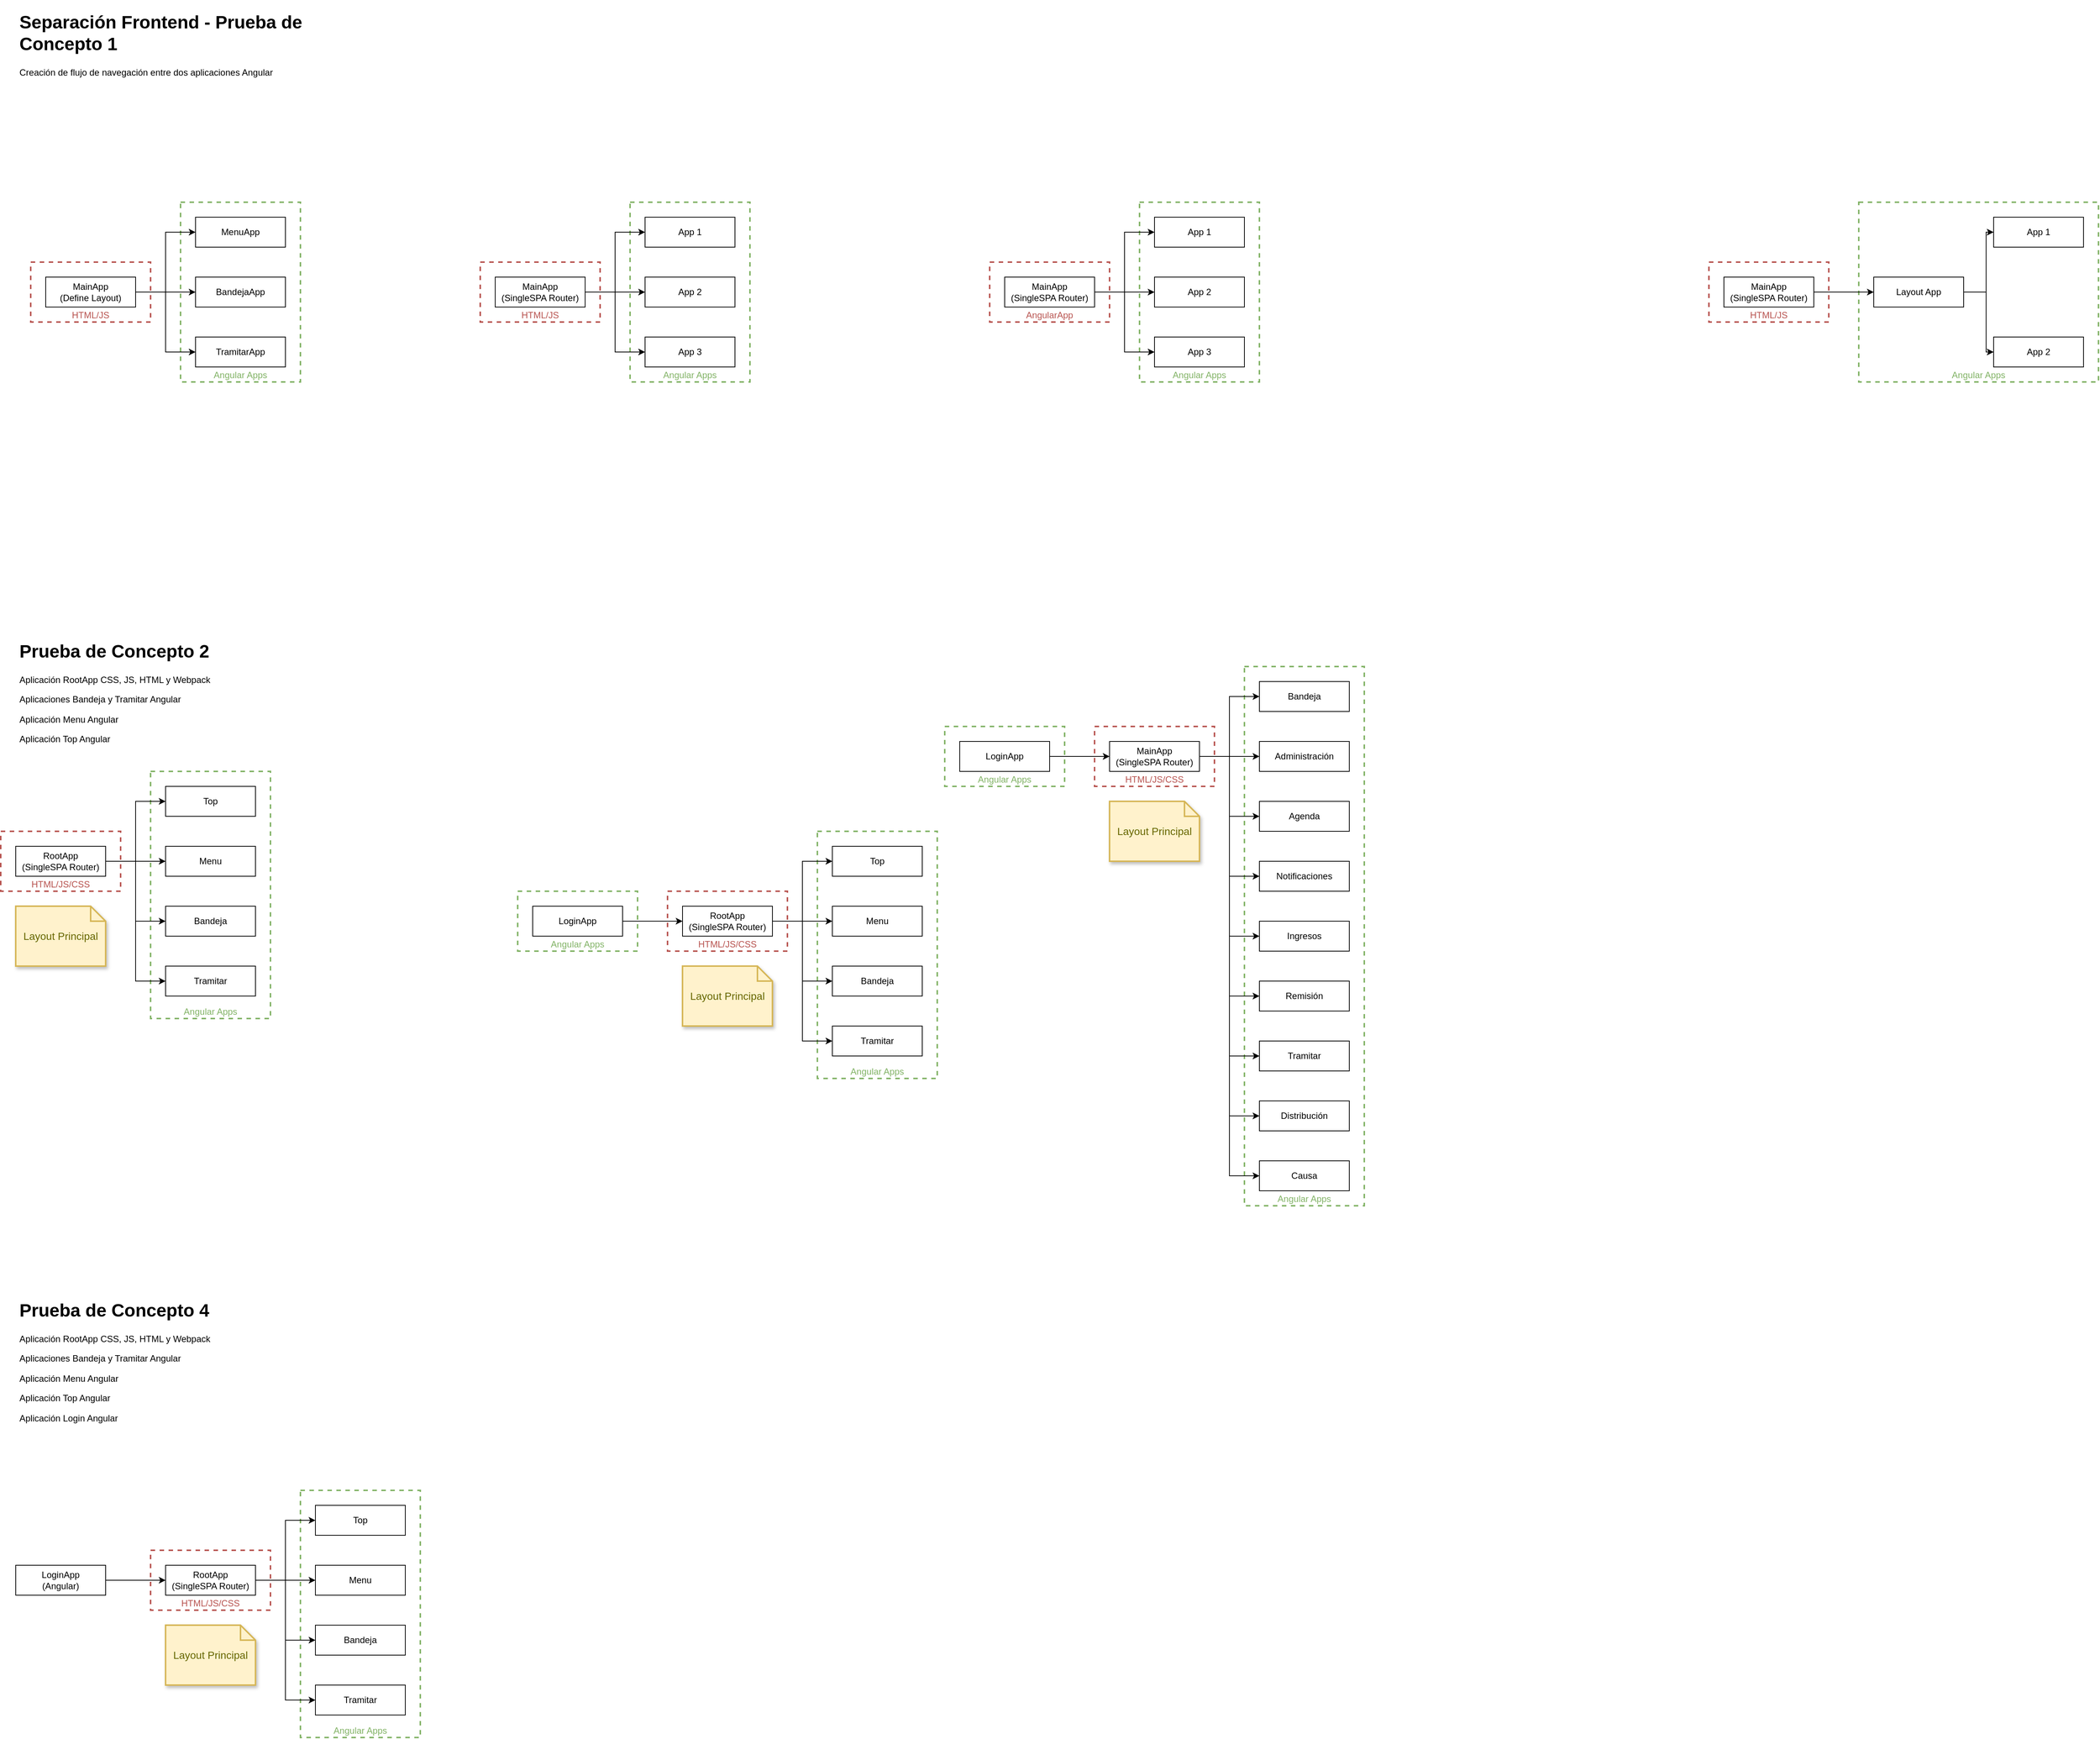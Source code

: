 <mxfile version="13.4.0"><diagram id="Vb8aviqsLhyO0Ui8ZLO5" name="Page-1"><mxGraphModel dx="805" dy="766" grid="1" gridSize="10" guides="1" tooltips="1" connect="1" arrows="1" fold="1" page="1" pageScale="1" pageWidth="1100" pageHeight="850" math="0" shadow="0"><root><mxCell id="0"/><mxCell id="1" parent="0"/><mxCell id="mOpmwvCskviIG_mTbvnF-12" value="Angular Apps" style="rounded=0;whiteSpace=wrap;html=1;dashed=1;fillColor=none;strokeColor=#82b366;strokeWidth=2;verticalAlign=bottom;fontColor=#82B366;" parent="1" vertex="1"><mxGeometry x="1280" y="1000" width="160" height="80" as="geometry"/></mxCell><mxCell id="gZjC57oEC1_uh9npIZx5-14" value="Angular Apps" style="rounded=0;whiteSpace=wrap;html=1;dashed=1;fillColor=none;strokeColor=#82b366;strokeWidth=2;verticalAlign=bottom;fontColor=#82B366;" parent="1" vertex="1"><mxGeometry x="260" y="300" width="160" height="240" as="geometry"/></mxCell><mxCell id="gZjC57oEC1_uh9npIZx5-13" value="HTML/JS" style="rounded=0;whiteSpace=wrap;html=1;dashed=1;fillColor=none;strokeColor=#b85450;strokeWidth=2;fontColor=#B85450;verticalAlign=bottom;" parent="1" vertex="1"><mxGeometry x="60" y="380" width="160" height="80" as="geometry"/></mxCell><mxCell id="gZjC57oEC1_uh9npIZx5-3" value="" style="edgeStyle=orthogonalEdgeStyle;rounded=0;orthogonalLoop=1;jettySize=auto;html=1;" parent="1" source="gZjC57oEC1_uh9npIZx5-1" target="gZjC57oEC1_uh9npIZx5-2" edge="1"><mxGeometry relative="1" as="geometry"><Array as="points"><mxPoint x="240" y="420"/><mxPoint x="240" y="500"/></Array></mxGeometry></mxCell><mxCell id="gZjC57oEC1_uh9npIZx5-5" style="edgeStyle=orthogonalEdgeStyle;rounded=0;orthogonalLoop=1;jettySize=auto;html=1;exitX=1;exitY=0.5;exitDx=0;exitDy=0;entryX=0;entryY=0.5;entryDx=0;entryDy=0;" parent="1" source="gZjC57oEC1_uh9npIZx5-1" target="gZjC57oEC1_uh9npIZx5-4" edge="1"><mxGeometry relative="1" as="geometry"/></mxCell><mxCell id="gZjC57oEC1_uh9npIZx5-7" style="edgeStyle=orthogonalEdgeStyle;rounded=0;orthogonalLoop=1;jettySize=auto;html=1;exitX=1;exitY=0.5;exitDx=0;exitDy=0;entryX=0;entryY=0.5;entryDx=0;entryDy=0;" parent="1" source="gZjC57oEC1_uh9npIZx5-1" target="gZjC57oEC1_uh9npIZx5-6" edge="1"><mxGeometry relative="1" as="geometry"/></mxCell><mxCell id="gZjC57oEC1_uh9npIZx5-1" value="MainApp&lt;br&gt;(Define Layout)" style="rounded=0;whiteSpace=wrap;html=1;" parent="1" vertex="1"><mxGeometry x="80" y="400" width="120" height="40" as="geometry"/></mxCell><mxCell id="gZjC57oEC1_uh9npIZx5-2" value="TramitarApp" style="rounded=0;whiteSpace=wrap;html=1;" parent="1" vertex="1"><mxGeometry x="280" y="480" width="120" height="40" as="geometry"/></mxCell><mxCell id="gZjC57oEC1_uh9npIZx5-4" value="BandejaApp" style="rounded=0;whiteSpace=wrap;html=1;" parent="1" vertex="1"><mxGeometry x="280" y="400" width="120" height="40" as="geometry"/></mxCell><mxCell id="gZjC57oEC1_uh9npIZx5-6" value="MenuApp" style="rounded=0;whiteSpace=wrap;html=1;" parent="1" vertex="1"><mxGeometry x="280" y="320" width="120" height="40" as="geometry"/></mxCell><mxCell id="gZjC57oEC1_uh9npIZx5-15" value="&lt;h1&gt;Separación Frontend - Prueba de Concepto 1&lt;/h1&gt;&lt;p&gt;Creación de flujo de navegación entre dos aplicaciones Angular&lt;/p&gt;" style="text;html=1;spacing=5;spacingTop=-20;whiteSpace=wrap;overflow=hidden;rounded=0;dashed=1;" parent="1" vertex="1"><mxGeometry x="40" y="40" width="430" height="120" as="geometry"/></mxCell><mxCell id="mgebkkH_Tks-zz3Y8ocm-1" value="Angular Apps" style="rounded=0;whiteSpace=wrap;html=1;dashed=1;fillColor=none;strokeColor=#82b366;strokeWidth=2;verticalAlign=bottom;fontColor=#82B366;" parent="1" vertex="1"><mxGeometry x="860" y="300" width="160" height="240" as="geometry"/></mxCell><mxCell id="mgebkkH_Tks-zz3Y8ocm-2" value="HTML/JS" style="rounded=0;whiteSpace=wrap;html=1;dashed=1;fillColor=none;strokeColor=#b85450;strokeWidth=2;fontColor=#B85450;verticalAlign=bottom;" parent="1" vertex="1"><mxGeometry x="660" y="380" width="160" height="80" as="geometry"/></mxCell><mxCell id="mgebkkH_Tks-zz3Y8ocm-3" value="" style="edgeStyle=orthogonalEdgeStyle;rounded=0;orthogonalLoop=1;jettySize=auto;html=1;" parent="1" source="mgebkkH_Tks-zz3Y8ocm-6" target="mgebkkH_Tks-zz3Y8ocm-7" edge="1"><mxGeometry relative="1" as="geometry"><Array as="points"><mxPoint x="840" y="420"/><mxPoint x="840" y="500"/></Array></mxGeometry></mxCell><mxCell id="mgebkkH_Tks-zz3Y8ocm-4" style="edgeStyle=orthogonalEdgeStyle;rounded=0;orthogonalLoop=1;jettySize=auto;html=1;exitX=1;exitY=0.5;exitDx=0;exitDy=0;entryX=0;entryY=0.5;entryDx=0;entryDy=0;" parent="1" source="mgebkkH_Tks-zz3Y8ocm-6" target="mgebkkH_Tks-zz3Y8ocm-8" edge="1"><mxGeometry relative="1" as="geometry"/></mxCell><mxCell id="mgebkkH_Tks-zz3Y8ocm-5" style="edgeStyle=orthogonalEdgeStyle;rounded=0;orthogonalLoop=1;jettySize=auto;html=1;exitX=1;exitY=0.5;exitDx=0;exitDy=0;entryX=0;entryY=0.5;entryDx=0;entryDy=0;" parent="1" source="mgebkkH_Tks-zz3Y8ocm-6" target="mgebkkH_Tks-zz3Y8ocm-9" edge="1"><mxGeometry relative="1" as="geometry"/></mxCell><mxCell id="mgebkkH_Tks-zz3Y8ocm-6" value="MainApp&lt;br&gt;(SingleSPA Router)" style="rounded=0;whiteSpace=wrap;html=1;" parent="1" vertex="1"><mxGeometry x="680" y="400" width="120" height="40" as="geometry"/></mxCell><mxCell id="mgebkkH_Tks-zz3Y8ocm-7" value="App 3" style="rounded=0;whiteSpace=wrap;html=1;" parent="1" vertex="1"><mxGeometry x="880" y="480" width="120" height="40" as="geometry"/></mxCell><mxCell id="mgebkkH_Tks-zz3Y8ocm-8" value="App 2" style="rounded=0;whiteSpace=wrap;html=1;" parent="1" vertex="1"><mxGeometry x="880" y="400" width="120" height="40" as="geometry"/></mxCell><mxCell id="mgebkkH_Tks-zz3Y8ocm-9" value="App 1" style="rounded=0;whiteSpace=wrap;html=1;" parent="1" vertex="1"><mxGeometry x="880" y="320" width="120" height="40" as="geometry"/></mxCell><mxCell id="mgebkkH_Tks-zz3Y8ocm-10" value="Angular Apps" style="rounded=0;whiteSpace=wrap;html=1;dashed=1;fillColor=none;strokeColor=#82b366;strokeWidth=2;verticalAlign=bottom;fontColor=#82B366;" parent="1" vertex="1"><mxGeometry x="2500" y="300" width="320" height="240" as="geometry"/></mxCell><mxCell id="mgebkkH_Tks-zz3Y8ocm-11" value="HTML/JS" style="rounded=0;whiteSpace=wrap;html=1;dashed=1;fillColor=none;strokeColor=#b85450;strokeWidth=2;fontColor=#B85450;verticalAlign=bottom;" parent="1" vertex="1"><mxGeometry x="2300" y="380" width="160" height="80" as="geometry"/></mxCell><mxCell id="mgebkkH_Tks-zz3Y8ocm-12" value="" style="edgeStyle=orthogonalEdgeStyle;rounded=0;orthogonalLoop=1;jettySize=auto;html=1;exitX=1;exitY=0.5;exitDx=0;exitDy=0;" parent="1" source="mgebkkH_Tks-zz3Y8ocm-17" target="mgebkkH_Tks-zz3Y8ocm-16" edge="1"><mxGeometry relative="1" as="geometry"><Array as="points"><mxPoint x="2670" y="420"/><mxPoint x="2670" y="500"/></Array></mxGeometry></mxCell><mxCell id="mgebkkH_Tks-zz3Y8ocm-13" style="edgeStyle=orthogonalEdgeStyle;rounded=0;orthogonalLoop=1;jettySize=auto;html=1;exitX=1;exitY=0.5;exitDx=0;exitDy=0;entryX=0;entryY=0.5;entryDx=0;entryDy=0;" parent="1" source="mgebkkH_Tks-zz3Y8ocm-15" target="mgebkkH_Tks-zz3Y8ocm-17" edge="1"><mxGeometry relative="1" as="geometry"/></mxCell><mxCell id="mgebkkH_Tks-zz3Y8ocm-14" style="edgeStyle=orthogonalEdgeStyle;rounded=0;orthogonalLoop=1;jettySize=auto;html=1;exitX=1;exitY=0.5;exitDx=0;exitDy=0;entryX=0;entryY=0.5;entryDx=0;entryDy=0;" parent="1" source="mgebkkH_Tks-zz3Y8ocm-17" target="mgebkkH_Tks-zz3Y8ocm-18" edge="1"><mxGeometry relative="1" as="geometry"><Array as="points"><mxPoint x="2670" y="420"/><mxPoint x="2670" y="340"/></Array></mxGeometry></mxCell><mxCell id="mgebkkH_Tks-zz3Y8ocm-15" value="MainApp&lt;br&gt;(SingleSPA Router)" style="rounded=0;whiteSpace=wrap;html=1;" parent="1" vertex="1"><mxGeometry x="2320" y="400" width="120" height="40" as="geometry"/></mxCell><mxCell id="mgebkkH_Tks-zz3Y8ocm-16" value="App 2" style="rounded=0;whiteSpace=wrap;html=1;" parent="1" vertex="1"><mxGeometry x="2680" y="480" width="120" height="40" as="geometry"/></mxCell><mxCell id="mgebkkH_Tks-zz3Y8ocm-17" value="Layout App" style="rounded=0;whiteSpace=wrap;html=1;" parent="1" vertex="1"><mxGeometry x="2520" y="400" width="120" height="40" as="geometry"/></mxCell><mxCell id="mgebkkH_Tks-zz3Y8ocm-18" value="App 1" style="rounded=0;whiteSpace=wrap;html=1;" parent="1" vertex="1"><mxGeometry x="2680" y="320" width="120" height="40" as="geometry"/></mxCell><mxCell id="mgebkkH_Tks-zz3Y8ocm-19" value="Angular Apps" style="rounded=0;whiteSpace=wrap;html=1;dashed=1;fillColor=none;strokeColor=#82b366;strokeWidth=2;verticalAlign=bottom;fontColor=#82B366;" parent="1" vertex="1"><mxGeometry x="1540" y="300" width="160" height="240" as="geometry"/></mxCell><mxCell id="mgebkkH_Tks-zz3Y8ocm-20" value="AngularApp" style="rounded=0;whiteSpace=wrap;html=1;dashed=1;fillColor=none;strokeColor=#b85450;strokeWidth=2;fontColor=#B85450;verticalAlign=bottom;" parent="1" vertex="1"><mxGeometry x="1340" y="380" width="160" height="80" as="geometry"/></mxCell><mxCell id="mgebkkH_Tks-zz3Y8ocm-21" value="" style="edgeStyle=orthogonalEdgeStyle;rounded=0;orthogonalLoop=1;jettySize=auto;html=1;" parent="1" source="mgebkkH_Tks-zz3Y8ocm-24" target="mgebkkH_Tks-zz3Y8ocm-25" edge="1"><mxGeometry relative="1" as="geometry"><Array as="points"><mxPoint x="1520" y="420"/><mxPoint x="1520" y="500"/></Array></mxGeometry></mxCell><mxCell id="mgebkkH_Tks-zz3Y8ocm-22" style="edgeStyle=orthogonalEdgeStyle;rounded=0;orthogonalLoop=1;jettySize=auto;html=1;exitX=1;exitY=0.5;exitDx=0;exitDy=0;entryX=0;entryY=0.5;entryDx=0;entryDy=0;" parent="1" source="mgebkkH_Tks-zz3Y8ocm-24" target="mgebkkH_Tks-zz3Y8ocm-26" edge="1"><mxGeometry relative="1" as="geometry"/></mxCell><mxCell id="mgebkkH_Tks-zz3Y8ocm-23" style="edgeStyle=orthogonalEdgeStyle;rounded=0;orthogonalLoop=1;jettySize=auto;html=1;exitX=1;exitY=0.5;exitDx=0;exitDy=0;entryX=0;entryY=0.5;entryDx=0;entryDy=0;" parent="1" source="mgebkkH_Tks-zz3Y8ocm-24" target="mgebkkH_Tks-zz3Y8ocm-27" edge="1"><mxGeometry relative="1" as="geometry"/></mxCell><mxCell id="mgebkkH_Tks-zz3Y8ocm-24" value="MainApp&lt;br&gt;(SingleSPA Router)" style="rounded=0;whiteSpace=wrap;html=1;" parent="1" vertex="1"><mxGeometry x="1360" y="400" width="120" height="40" as="geometry"/></mxCell><mxCell id="mgebkkH_Tks-zz3Y8ocm-25" value="App 3" style="rounded=0;whiteSpace=wrap;html=1;" parent="1" vertex="1"><mxGeometry x="1560" y="480" width="120" height="40" as="geometry"/></mxCell><mxCell id="mgebkkH_Tks-zz3Y8ocm-26" value="App 2" style="rounded=0;whiteSpace=wrap;html=1;" parent="1" vertex="1"><mxGeometry x="1560" y="400" width="120" height="40" as="geometry"/></mxCell><mxCell id="mgebkkH_Tks-zz3Y8ocm-27" value="App 1" style="rounded=0;whiteSpace=wrap;html=1;" parent="1" vertex="1"><mxGeometry x="1560" y="320" width="120" height="40" as="geometry"/></mxCell><mxCell id="mOpmwvCskviIG_mTbvnF-1" value="Angular Apps" style="rounded=0;whiteSpace=wrap;html=1;dashed=1;fillColor=none;strokeColor=#82b366;strokeWidth=2;verticalAlign=bottom;fontColor=#82B366;" parent="1" vertex="1"><mxGeometry x="1680" y="920" width="160" height="720" as="geometry"/></mxCell><mxCell id="mOpmwvCskviIG_mTbvnF-2" value="HTML/JS/CSS" style="rounded=0;whiteSpace=wrap;html=1;dashed=1;fillColor=none;strokeColor=#b85450;strokeWidth=2;fontColor=#B85450;verticalAlign=bottom;" parent="1" vertex="1"><mxGeometry x="1480" y="1000" width="160" height="80" as="geometry"/></mxCell><mxCell id="mOpmwvCskviIG_mTbvnF-3" value="" style="edgeStyle=orthogonalEdgeStyle;rounded=0;orthogonalLoop=1;jettySize=auto;html=1;" parent="1" source="mOpmwvCskviIG_mTbvnF-6" target="mOpmwvCskviIG_mTbvnF-7" edge="1"><mxGeometry relative="1" as="geometry"><Array as="points"><mxPoint x="1660" y="1040"/><mxPoint x="1660" y="1120"/></Array></mxGeometry></mxCell><mxCell id="mOpmwvCskviIG_mTbvnF-4" style="edgeStyle=orthogonalEdgeStyle;rounded=0;orthogonalLoop=1;jettySize=auto;html=1;exitX=1;exitY=0.5;exitDx=0;exitDy=0;entryX=0;entryY=0.5;entryDx=0;entryDy=0;" parent="1" source="mOpmwvCskviIG_mTbvnF-6" target="mOpmwvCskviIG_mTbvnF-8" edge="1"><mxGeometry relative="1" as="geometry"/></mxCell><mxCell id="mOpmwvCskviIG_mTbvnF-5" style="edgeStyle=orthogonalEdgeStyle;rounded=0;orthogonalLoop=1;jettySize=auto;html=1;exitX=1;exitY=0.5;exitDx=0;exitDy=0;entryX=0;entryY=0.5;entryDx=0;entryDy=0;" parent="1" source="mOpmwvCskviIG_mTbvnF-6" target="mOpmwvCskviIG_mTbvnF-9" edge="1"><mxGeometry relative="1" as="geometry"/></mxCell><mxCell id="mOpmwvCskviIG_mTbvnF-15" style="edgeStyle=orthogonalEdgeStyle;rounded=0;orthogonalLoop=1;jettySize=auto;html=1;exitX=1;exitY=0.5;exitDx=0;exitDy=0;entryX=0;entryY=0.5;entryDx=0;entryDy=0;" parent="1" source="mOpmwvCskviIG_mTbvnF-6" target="mOpmwvCskviIG_mTbvnF-14" edge="1"><mxGeometry relative="1" as="geometry"/></mxCell><mxCell id="mOpmwvCskviIG_mTbvnF-19" style="edgeStyle=orthogonalEdgeStyle;rounded=0;orthogonalLoop=1;jettySize=auto;html=1;exitX=1;exitY=0.5;exitDx=0;exitDy=0;entryX=0;entryY=0.5;entryDx=0;entryDy=0;" parent="1" source="mOpmwvCskviIG_mTbvnF-6" target="mOpmwvCskviIG_mTbvnF-18" edge="1"><mxGeometry relative="1" as="geometry"/></mxCell><mxCell id="mOpmwvCskviIG_mTbvnF-23" style="edgeStyle=orthogonalEdgeStyle;rounded=0;orthogonalLoop=1;jettySize=auto;html=1;exitX=1;exitY=0.5;exitDx=0;exitDy=0;entryX=0;entryY=0.5;entryDx=0;entryDy=0;" parent="1" source="mOpmwvCskviIG_mTbvnF-6" target="mOpmwvCskviIG_mTbvnF-20" edge="1"><mxGeometry relative="1" as="geometry"/></mxCell><mxCell id="mOpmwvCskviIG_mTbvnF-24" style="edgeStyle=orthogonalEdgeStyle;rounded=0;orthogonalLoop=1;jettySize=auto;html=1;exitX=1;exitY=0.5;exitDx=0;exitDy=0;entryX=0;entryY=0.5;entryDx=0;entryDy=0;" parent="1" source="mOpmwvCskviIG_mTbvnF-6" target="mOpmwvCskviIG_mTbvnF-21" edge="1"><mxGeometry relative="1" as="geometry"/></mxCell><mxCell id="mOpmwvCskviIG_mTbvnF-25" style="edgeStyle=orthogonalEdgeStyle;rounded=0;orthogonalLoop=1;jettySize=auto;html=1;exitX=1;exitY=0.5;exitDx=0;exitDy=0;entryX=0;entryY=0.5;entryDx=0;entryDy=0;" parent="1" source="mOpmwvCskviIG_mTbvnF-6" target="mOpmwvCskviIG_mTbvnF-22" edge="1"><mxGeometry relative="1" as="geometry"/></mxCell><mxCell id="mOpmwvCskviIG_mTbvnF-27" style="edgeStyle=orthogonalEdgeStyle;rounded=0;orthogonalLoop=1;jettySize=auto;html=1;exitX=1;exitY=0.5;exitDx=0;exitDy=0;entryX=0;entryY=0.5;entryDx=0;entryDy=0;" parent="1" source="mOpmwvCskviIG_mTbvnF-6" target="mOpmwvCskviIG_mTbvnF-26" edge="1"><mxGeometry relative="1" as="geometry"/></mxCell><mxCell id="mOpmwvCskviIG_mTbvnF-6" value="MainApp&lt;br&gt;(SingleSPA Router)" style="rounded=0;whiteSpace=wrap;html=1;" parent="1" vertex="1"><mxGeometry x="1500" y="1020" width="120" height="40" as="geometry"/></mxCell><mxCell id="mOpmwvCskviIG_mTbvnF-7" value="Agenda" style="rounded=0;whiteSpace=wrap;html=1;" parent="1" vertex="1"><mxGeometry x="1700" y="1100" width="120" height="40" as="geometry"/></mxCell><mxCell id="mOpmwvCskviIG_mTbvnF-8" value="Administración" style="rounded=0;whiteSpace=wrap;html=1;" parent="1" vertex="1"><mxGeometry x="1700" y="1020" width="120" height="40" as="geometry"/></mxCell><mxCell id="mOpmwvCskviIG_mTbvnF-9" value="Bandeja" style="rounded=0;whiteSpace=wrap;html=1;" parent="1" vertex="1"><mxGeometry x="1700" y="940" width="120" height="40" as="geometry"/></mxCell><mxCell id="mOpmwvCskviIG_mTbvnF-13" style="edgeStyle=orthogonalEdgeStyle;rounded=0;orthogonalLoop=1;jettySize=auto;html=1;exitX=1;exitY=0.5;exitDx=0;exitDy=0;entryX=0;entryY=0.5;entryDx=0;entryDy=0;" parent="1" source="mOpmwvCskviIG_mTbvnF-10" target="mOpmwvCskviIG_mTbvnF-6" edge="1"><mxGeometry relative="1" as="geometry"/></mxCell><mxCell id="mOpmwvCskviIG_mTbvnF-10" value="LoginApp" style="rounded=0;whiteSpace=wrap;html=1;" parent="1" vertex="1"><mxGeometry x="1300" y="1020" width="120" height="40" as="geometry"/></mxCell><mxCell id="mOpmwvCskviIG_mTbvnF-14" value="Notificaciones" style="rounded=0;whiteSpace=wrap;html=1;" parent="1" vertex="1"><mxGeometry x="1700" y="1180" width="120" height="40" as="geometry"/></mxCell><mxCell id="mOpmwvCskviIG_mTbvnF-17" value="Layout Principal" style="shape=note;strokeWidth=2;fontSize=14;size=20;whiteSpace=wrap;html=1;fillColor=#fff2cc;strokeColor=#d6b656;fontColor=#666600;shadow=1;" parent="1" vertex="1"><mxGeometry x="1500" y="1100" width="120" height="80" as="geometry"/></mxCell><mxCell id="mOpmwvCskviIG_mTbvnF-18" value="Ingresos" style="rounded=0;whiteSpace=wrap;html=1;" parent="1" vertex="1"><mxGeometry x="1700" y="1260" width="120" height="40" as="geometry"/></mxCell><mxCell id="mOpmwvCskviIG_mTbvnF-20" value="Remisión" style="rounded=0;whiteSpace=wrap;html=1;" parent="1" vertex="1"><mxGeometry x="1700" y="1340" width="120" height="40" as="geometry"/></mxCell><mxCell id="mOpmwvCskviIG_mTbvnF-21" value="Tramitar" style="rounded=0;whiteSpace=wrap;html=1;" parent="1" vertex="1"><mxGeometry x="1700" y="1420" width="120" height="40" as="geometry"/></mxCell><mxCell id="mOpmwvCskviIG_mTbvnF-22" value="Distribución" style="rounded=0;whiteSpace=wrap;html=1;" parent="1" vertex="1"><mxGeometry x="1700" y="1500" width="120" height="40" as="geometry"/></mxCell><mxCell id="mOpmwvCskviIG_mTbvnF-26" value="Causa" style="rounded=0;whiteSpace=wrap;html=1;" parent="1" vertex="1"><mxGeometry x="1700" y="1580" width="120" height="40" as="geometry"/></mxCell><mxCell id="AkDSoUi4EzItx-2xcssV-1" value="&lt;h1&gt;Prueba de Concepto 2&lt;/h1&gt;&lt;p&gt;Aplicación RootApp CSS, JS, HTML y Webpack&amp;nbsp;&lt;/p&gt;&lt;p&gt;Aplicaciones Bandeja y Tramitar Angular&lt;/p&gt;&lt;p&gt;Aplicación Menu Angular&lt;/p&gt;&lt;p&gt;Aplicación Top Angular&lt;/p&gt;" style="text;html=1;strokeColor=none;fillColor=none;spacing=5;spacingTop=-20;whiteSpace=wrap;overflow=hidden;rounded=0;" parent="1" vertex="1"><mxGeometry x="40" y="880" width="1000" height="160" as="geometry"/></mxCell><mxCell id="AkDSoUi4EzItx-2xcssV-2" value="Angular Apps" style="rounded=0;whiteSpace=wrap;html=1;dashed=1;fillColor=none;strokeColor=#82b366;strokeWidth=2;verticalAlign=bottom;fontColor=#82B366;" parent="1" vertex="1"><mxGeometry x="710" y="1220" width="160" height="80" as="geometry"/></mxCell><mxCell id="AkDSoUi4EzItx-2xcssV-3" value="Angular Apps" style="rounded=0;whiteSpace=wrap;html=1;dashed=1;fillColor=none;strokeColor=#82b366;strokeWidth=2;verticalAlign=bottom;fontColor=#82B366;" parent="1" vertex="1"><mxGeometry x="1110" y="1140" width="160" height="330" as="geometry"/></mxCell><mxCell id="AkDSoUi4EzItx-2xcssV-4" value="HTML/JS/CSS" style="rounded=0;whiteSpace=wrap;html=1;dashed=1;fillColor=none;strokeColor=#b85450;strokeWidth=2;fontColor=#B85450;verticalAlign=bottom;" parent="1" vertex="1"><mxGeometry x="910" y="1220" width="160" height="80" as="geometry"/></mxCell><mxCell id="AkDSoUi4EzItx-2xcssV-5" value="" style="edgeStyle=orthogonalEdgeStyle;rounded=0;orthogonalLoop=1;jettySize=auto;html=1;" parent="1" source="AkDSoUi4EzItx-2xcssV-14" target="AkDSoUi4EzItx-2xcssV-15" edge="1"><mxGeometry relative="1" as="geometry"><Array as="points"><mxPoint x="1090" y="1260"/><mxPoint x="1090" y="1340"/></Array></mxGeometry></mxCell><mxCell id="AkDSoUi4EzItx-2xcssV-6" style="edgeStyle=orthogonalEdgeStyle;rounded=0;orthogonalLoop=1;jettySize=auto;html=1;exitX=1;exitY=0.5;exitDx=0;exitDy=0;entryX=0;entryY=0.5;entryDx=0;entryDy=0;" parent="1" source="AkDSoUi4EzItx-2xcssV-14" target="AkDSoUi4EzItx-2xcssV-16" edge="1"><mxGeometry relative="1" as="geometry"/></mxCell><mxCell id="AkDSoUi4EzItx-2xcssV-7" style="edgeStyle=orthogonalEdgeStyle;rounded=0;orthogonalLoop=1;jettySize=auto;html=1;exitX=1;exitY=0.5;exitDx=0;exitDy=0;entryX=0;entryY=0.5;entryDx=0;entryDy=0;" parent="1" source="AkDSoUi4EzItx-2xcssV-14" target="AkDSoUi4EzItx-2xcssV-17" edge="1"><mxGeometry relative="1" as="geometry"/></mxCell><mxCell id="AkDSoUi4EzItx-2xcssV-8" style="edgeStyle=orthogonalEdgeStyle;rounded=0;orthogonalLoop=1;jettySize=auto;html=1;exitX=1;exitY=0.5;exitDx=0;exitDy=0;entryX=0;entryY=0.5;entryDx=0;entryDy=0;" parent="1" source="AkDSoUi4EzItx-2xcssV-14" target="AkDSoUi4EzItx-2xcssV-20" edge="1"><mxGeometry relative="1" as="geometry"/></mxCell><mxCell id="AkDSoUi4EzItx-2xcssV-14" value="RootApp&lt;br&gt;(SingleSPA Router)" style="rounded=0;whiteSpace=wrap;html=1;" parent="1" vertex="1"><mxGeometry x="930" y="1240" width="120" height="40" as="geometry"/></mxCell><mxCell id="AkDSoUi4EzItx-2xcssV-15" value="Bandeja" style="rounded=0;whiteSpace=wrap;html=1;" parent="1" vertex="1"><mxGeometry x="1130" y="1320" width="120" height="40" as="geometry"/></mxCell><mxCell id="AkDSoUi4EzItx-2xcssV-16" value="Menu" style="rounded=0;whiteSpace=wrap;html=1;" parent="1" vertex="1"><mxGeometry x="1130" y="1240" width="120" height="40" as="geometry"/></mxCell><mxCell id="AkDSoUi4EzItx-2xcssV-17" value="Top" style="rounded=0;whiteSpace=wrap;html=1;" parent="1" vertex="1"><mxGeometry x="1130" y="1160" width="120" height="40" as="geometry"/></mxCell><mxCell id="AkDSoUi4EzItx-2xcssV-18" style="edgeStyle=orthogonalEdgeStyle;rounded=0;orthogonalLoop=1;jettySize=auto;html=1;exitX=1;exitY=0.5;exitDx=0;exitDy=0;entryX=0;entryY=0.5;entryDx=0;entryDy=0;" parent="1" source="AkDSoUi4EzItx-2xcssV-19" target="AkDSoUi4EzItx-2xcssV-14" edge="1"><mxGeometry relative="1" as="geometry"/></mxCell><mxCell id="AkDSoUi4EzItx-2xcssV-19" value="LoginApp" style="rounded=0;whiteSpace=wrap;html=1;" parent="1" vertex="1"><mxGeometry x="730" y="1240" width="120" height="40" as="geometry"/></mxCell><mxCell id="AkDSoUi4EzItx-2xcssV-20" value="Tramitar" style="rounded=0;whiteSpace=wrap;html=1;" parent="1" vertex="1"><mxGeometry x="1130" y="1400" width="120" height="40" as="geometry"/></mxCell><mxCell id="AkDSoUi4EzItx-2xcssV-21" value="Layout Principal" style="shape=note;strokeWidth=2;fontSize=14;size=20;whiteSpace=wrap;html=1;fillColor=#fff2cc;strokeColor=#d6b656;fontColor=#666600;shadow=1;" parent="1" vertex="1"><mxGeometry x="930" y="1320" width="120" height="80" as="geometry"/></mxCell><mxCell id="yiuyYkhQjH3fYWr9n2sp-2" value="Angular Apps" style="rounded=0;whiteSpace=wrap;html=1;dashed=1;fillColor=none;strokeColor=#82b366;strokeWidth=2;verticalAlign=bottom;fontColor=#82B366;" parent="1" vertex="1"><mxGeometry x="220" y="1060" width="160" height="330" as="geometry"/></mxCell><mxCell id="yiuyYkhQjH3fYWr9n2sp-3" value="HTML/JS/CSS" style="rounded=0;whiteSpace=wrap;html=1;dashed=1;fillColor=none;strokeColor=#b85450;strokeWidth=2;fontColor=#B85450;verticalAlign=bottom;" parent="1" vertex="1"><mxGeometry x="20" y="1140" width="160" height="80" as="geometry"/></mxCell><mxCell id="yiuyYkhQjH3fYWr9n2sp-4" value="" style="edgeStyle=orthogonalEdgeStyle;rounded=0;orthogonalLoop=1;jettySize=auto;html=1;" parent="1" source="yiuyYkhQjH3fYWr9n2sp-8" target="yiuyYkhQjH3fYWr9n2sp-9" edge="1"><mxGeometry relative="1" as="geometry"><Array as="points"><mxPoint x="200" y="1180"/><mxPoint x="200" y="1260"/></Array></mxGeometry></mxCell><mxCell id="yiuyYkhQjH3fYWr9n2sp-5" style="edgeStyle=orthogonalEdgeStyle;rounded=0;orthogonalLoop=1;jettySize=auto;html=1;exitX=1;exitY=0.5;exitDx=0;exitDy=0;entryX=0;entryY=0.5;entryDx=0;entryDy=0;" parent="1" source="yiuyYkhQjH3fYWr9n2sp-8" target="yiuyYkhQjH3fYWr9n2sp-10" edge="1"><mxGeometry relative="1" as="geometry"/></mxCell><mxCell id="yiuyYkhQjH3fYWr9n2sp-6" style="edgeStyle=orthogonalEdgeStyle;rounded=0;orthogonalLoop=1;jettySize=auto;html=1;exitX=1;exitY=0.5;exitDx=0;exitDy=0;entryX=0;entryY=0.5;entryDx=0;entryDy=0;" parent="1" source="yiuyYkhQjH3fYWr9n2sp-8" target="yiuyYkhQjH3fYWr9n2sp-11" edge="1"><mxGeometry relative="1" as="geometry"/></mxCell><mxCell id="yiuyYkhQjH3fYWr9n2sp-7" style="edgeStyle=orthogonalEdgeStyle;rounded=0;orthogonalLoop=1;jettySize=auto;html=1;exitX=1;exitY=0.5;exitDx=0;exitDy=0;entryX=0;entryY=0.5;entryDx=0;entryDy=0;" parent="1" source="yiuyYkhQjH3fYWr9n2sp-8" target="yiuyYkhQjH3fYWr9n2sp-14" edge="1"><mxGeometry relative="1" as="geometry"/></mxCell><mxCell id="yiuyYkhQjH3fYWr9n2sp-8" value="RootApp&lt;br&gt;(SingleSPA Router)" style="rounded=0;whiteSpace=wrap;html=1;" parent="1" vertex="1"><mxGeometry x="40" y="1160" width="120" height="40" as="geometry"/></mxCell><mxCell id="yiuyYkhQjH3fYWr9n2sp-9" value="Bandeja" style="rounded=0;whiteSpace=wrap;html=1;" parent="1" vertex="1"><mxGeometry x="240" y="1240" width="120" height="40" as="geometry"/></mxCell><mxCell id="yiuyYkhQjH3fYWr9n2sp-10" value="Menu" style="rounded=0;whiteSpace=wrap;html=1;" parent="1" vertex="1"><mxGeometry x="240" y="1160" width="120" height="40" as="geometry"/></mxCell><mxCell id="yiuyYkhQjH3fYWr9n2sp-11" value="Top" style="rounded=0;whiteSpace=wrap;html=1;" parent="1" vertex="1"><mxGeometry x="240" y="1080" width="120" height="40" as="geometry"/></mxCell><mxCell id="yiuyYkhQjH3fYWr9n2sp-14" value="Tramitar" style="rounded=0;whiteSpace=wrap;html=1;" parent="1" vertex="1"><mxGeometry x="240" y="1320" width="120" height="40" as="geometry"/></mxCell><mxCell id="yiuyYkhQjH3fYWr9n2sp-15" value="Layout Principal" style="shape=note;strokeWidth=2;fontSize=14;size=20;whiteSpace=wrap;html=1;fillColor=#fff2cc;strokeColor=#d6b656;fontColor=#666600;shadow=1;" parent="1" vertex="1"><mxGeometry x="40" y="1240" width="120" height="80" as="geometry"/></mxCell><mxCell id="jpXZIrI6-2TY69yRszyv-1" value="&lt;h1&gt;Prueba de Concepto 4&lt;/h1&gt;&lt;p&gt;Aplicación RootApp CSS, JS, HTML y Webpack&amp;nbsp;&lt;/p&gt;&lt;p&gt;Aplicaciones Bandeja y Tramitar Angular&lt;/p&gt;&lt;p&gt;Aplicación Menu Angular&lt;/p&gt;&lt;p&gt;Aplicación Top Angular&lt;/p&gt;&lt;p&gt;Aplicación Login Angular&lt;/p&gt;" style="text;html=1;strokeColor=none;fillColor=none;spacing=5;spacingTop=-20;whiteSpace=wrap;overflow=hidden;rounded=0;" vertex="1" parent="1"><mxGeometry x="40" y="1760" width="1000" height="200" as="geometry"/></mxCell><mxCell id="jpXZIrI6-2TY69yRszyv-2" value="Angular Apps" style="rounded=0;whiteSpace=wrap;html=1;dashed=1;fillColor=none;strokeColor=#82b366;strokeWidth=2;verticalAlign=bottom;fontColor=#82B366;" vertex="1" parent="1"><mxGeometry x="420" y="2020" width="160" height="330" as="geometry"/></mxCell><mxCell id="jpXZIrI6-2TY69yRszyv-3" value="HTML/JS/CSS" style="rounded=0;whiteSpace=wrap;html=1;dashed=1;fillColor=none;strokeColor=#b85450;strokeWidth=2;fontColor=#B85450;verticalAlign=bottom;" vertex="1" parent="1"><mxGeometry x="220" y="2100" width="160" height="80" as="geometry"/></mxCell><mxCell id="jpXZIrI6-2TY69yRszyv-4" value="" style="edgeStyle=orthogonalEdgeStyle;rounded=0;orthogonalLoop=1;jettySize=auto;html=1;" edge="1" parent="1" source="jpXZIrI6-2TY69yRszyv-8" target="jpXZIrI6-2TY69yRszyv-9"><mxGeometry relative="1" as="geometry"><Array as="points"><mxPoint x="400" y="2140"/><mxPoint x="400" y="2220"/></Array></mxGeometry></mxCell><mxCell id="jpXZIrI6-2TY69yRszyv-5" style="edgeStyle=orthogonalEdgeStyle;rounded=0;orthogonalLoop=1;jettySize=auto;html=1;exitX=1;exitY=0.5;exitDx=0;exitDy=0;entryX=0;entryY=0.5;entryDx=0;entryDy=0;" edge="1" parent="1" source="jpXZIrI6-2TY69yRszyv-8" target="jpXZIrI6-2TY69yRszyv-10"><mxGeometry relative="1" as="geometry"/></mxCell><mxCell id="jpXZIrI6-2TY69yRszyv-6" style="edgeStyle=orthogonalEdgeStyle;rounded=0;orthogonalLoop=1;jettySize=auto;html=1;exitX=1;exitY=0.5;exitDx=0;exitDy=0;entryX=0;entryY=0.5;entryDx=0;entryDy=0;" edge="1" parent="1" source="jpXZIrI6-2TY69yRszyv-8" target="jpXZIrI6-2TY69yRszyv-11"><mxGeometry relative="1" as="geometry"/></mxCell><mxCell id="jpXZIrI6-2TY69yRszyv-7" style="edgeStyle=orthogonalEdgeStyle;rounded=0;orthogonalLoop=1;jettySize=auto;html=1;exitX=1;exitY=0.5;exitDx=0;exitDy=0;entryX=0;entryY=0.5;entryDx=0;entryDy=0;" edge="1" parent="1" source="jpXZIrI6-2TY69yRszyv-8" target="jpXZIrI6-2TY69yRszyv-12"><mxGeometry relative="1" as="geometry"/></mxCell><mxCell id="jpXZIrI6-2TY69yRszyv-15" value="" style="edgeStyle=orthogonalEdgeStyle;rounded=0;orthogonalLoop=1;jettySize=auto;html=1;startArrow=classic;startFill=1;endArrow=none;endFill=0;" edge="1" parent="1" source="jpXZIrI6-2TY69yRszyv-8" target="jpXZIrI6-2TY69yRszyv-14"><mxGeometry relative="1" as="geometry"/></mxCell><mxCell id="jpXZIrI6-2TY69yRszyv-8" value="RootApp&lt;br&gt;(SingleSPA Router)" style="rounded=0;whiteSpace=wrap;html=1;" vertex="1" parent="1"><mxGeometry x="240" y="2120" width="120" height="40" as="geometry"/></mxCell><mxCell id="jpXZIrI6-2TY69yRszyv-14" value="LoginApp&lt;br&gt;(Angular)" style="rounded=0;whiteSpace=wrap;html=1;" vertex="1" parent="1"><mxGeometry x="40" y="2120" width="120" height="40" as="geometry"/></mxCell><mxCell id="jpXZIrI6-2TY69yRszyv-9" value="Bandeja" style="rounded=0;whiteSpace=wrap;html=1;" vertex="1" parent="1"><mxGeometry x="440" y="2200" width="120" height="40" as="geometry"/></mxCell><mxCell id="jpXZIrI6-2TY69yRszyv-10" value="Menu" style="rounded=0;whiteSpace=wrap;html=1;" vertex="1" parent="1"><mxGeometry x="440" y="2120" width="120" height="40" as="geometry"/></mxCell><mxCell id="jpXZIrI6-2TY69yRszyv-11" value="Top" style="rounded=0;whiteSpace=wrap;html=1;" vertex="1" parent="1"><mxGeometry x="440" y="2040" width="120" height="40" as="geometry"/></mxCell><mxCell id="jpXZIrI6-2TY69yRszyv-12" value="Tramitar" style="rounded=0;whiteSpace=wrap;html=1;" vertex="1" parent="1"><mxGeometry x="440" y="2280" width="120" height="40" as="geometry"/></mxCell><mxCell id="jpXZIrI6-2TY69yRszyv-13" value="Layout Principal" style="shape=note;strokeWidth=2;fontSize=14;size=20;whiteSpace=wrap;html=1;fillColor=#fff2cc;strokeColor=#d6b656;fontColor=#666600;shadow=1;" vertex="1" parent="1"><mxGeometry x="240" y="2200" width="120" height="80" as="geometry"/></mxCell></root></mxGraphModel></diagram></mxfile>